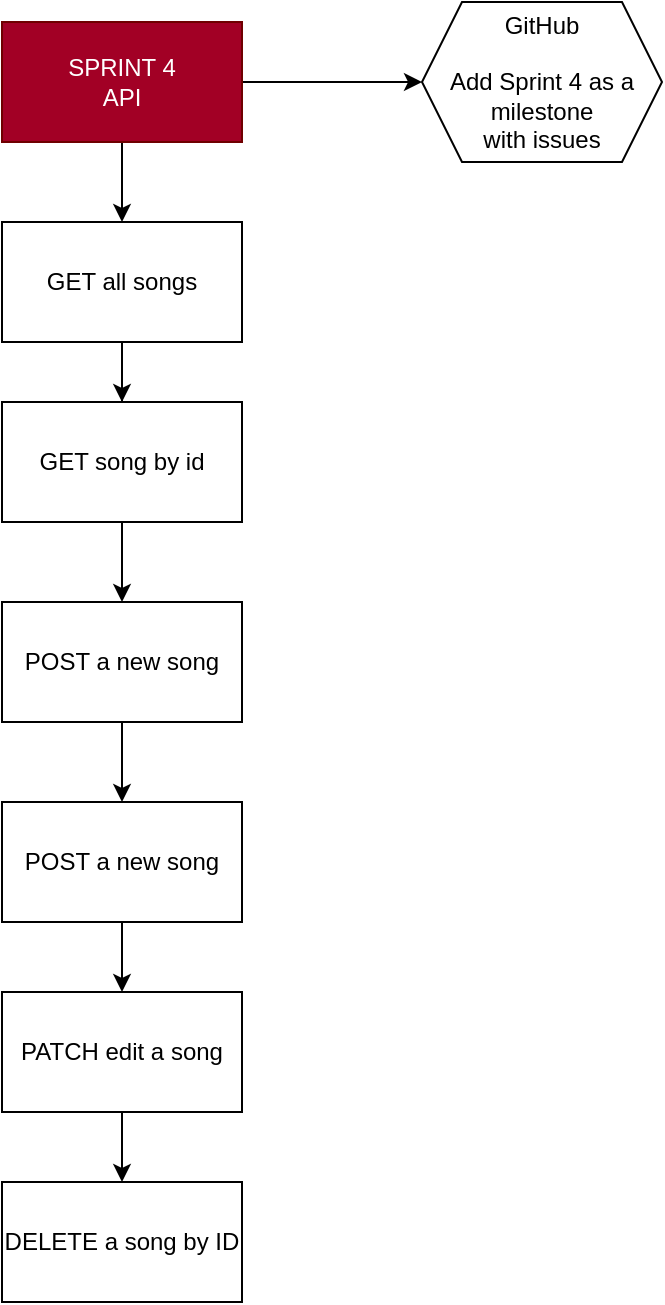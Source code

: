 <mxfile>
    <diagram id="G8JeSdpQFQ0JPj2W9o6x" name="Page-1">
        <mxGraphModel dx="776" dy="473" grid="1" gridSize="10" guides="1" tooltips="1" connect="1" arrows="1" fold="1" page="1" pageScale="1" pageWidth="827" pageHeight="1169" math="0" shadow="0">
            <root>
                <mxCell id="0"/>
                <mxCell id="1" parent="0"/>
                <mxCell id="4" value="" style="edgeStyle=none;html=1;" parent="1" source="2" target="3" edge="1">
                    <mxGeometry relative="1" as="geometry"/>
                </mxCell>
                <mxCell id="11" value="" style="edgeStyle=none;html=1;" parent="1" source="2" target="10" edge="1">
                    <mxGeometry relative="1" as="geometry"/>
                </mxCell>
                <mxCell id="2" value="SPRINT 4&lt;br&gt;API" style="rounded=0;whiteSpace=wrap;html=1;fillColor=#a20025;fontColor=#ffffff;strokeColor=#6F0000;" parent="1" vertex="1">
                    <mxGeometry x="220" y="40" width="120" height="60" as="geometry"/>
                </mxCell>
                <mxCell id="6" value="" style="edgeStyle=none;html=1;" parent="1" source="3" target="5" edge="1">
                    <mxGeometry relative="1" as="geometry"/>
                </mxCell>
                <mxCell id="12" value="" style="edgeStyle=none;html=1;" edge="1" parent="1" source="3" target="8">
                    <mxGeometry relative="1" as="geometry"/>
                </mxCell>
                <mxCell id="3" value="GET all songs&lt;br&gt;" style="rounded=0;whiteSpace=wrap;html=1;" parent="1" vertex="1">
                    <mxGeometry x="220" y="140" width="120" height="60" as="geometry"/>
                </mxCell>
                <mxCell id="14" value="" style="edgeStyle=none;html=1;" edge="1" parent="1" source="5" target="13">
                    <mxGeometry relative="1" as="geometry"/>
                </mxCell>
                <mxCell id="5" value="POST a new song" style="rounded=0;whiteSpace=wrap;html=1;" parent="1" vertex="1">
                    <mxGeometry x="220" y="330" width="120" height="60" as="geometry"/>
                </mxCell>
                <mxCell id="8" value="GET song by id" style="rounded=0;whiteSpace=wrap;html=1;" parent="1" vertex="1">
                    <mxGeometry x="220" y="230" width="120" height="60" as="geometry"/>
                </mxCell>
                <mxCell id="10" value="GitHub&lt;br&gt;&lt;br&gt;Add Sprint 4 as a milestone&lt;br&gt;with issues" style="shape=hexagon;perimeter=hexagonPerimeter2;whiteSpace=wrap;html=1;fixedSize=1;" parent="1" vertex="1">
                    <mxGeometry x="430" y="30" width="120" height="80" as="geometry"/>
                </mxCell>
                <mxCell id="17" value="" style="edgeStyle=none;html=1;" edge="1" parent="1" source="13" target="16">
                    <mxGeometry relative="1" as="geometry"/>
                </mxCell>
                <mxCell id="13" value="POST a new song" style="rounded=0;whiteSpace=wrap;html=1;" vertex="1" parent="1">
                    <mxGeometry x="220" y="430" width="120" height="60" as="geometry"/>
                </mxCell>
                <mxCell id="19" value="" style="edgeStyle=none;html=1;" edge="1" parent="1" source="16" target="18">
                    <mxGeometry relative="1" as="geometry"/>
                </mxCell>
                <mxCell id="16" value="PATCH edit a song" style="rounded=0;whiteSpace=wrap;html=1;" vertex="1" parent="1">
                    <mxGeometry x="220" y="525" width="120" height="60" as="geometry"/>
                </mxCell>
                <mxCell id="18" value="DELETE a song by ID" style="rounded=0;whiteSpace=wrap;html=1;" vertex="1" parent="1">
                    <mxGeometry x="220" y="620" width="120" height="60" as="geometry"/>
                </mxCell>
            </root>
        </mxGraphModel>
    </diagram>
</mxfile>